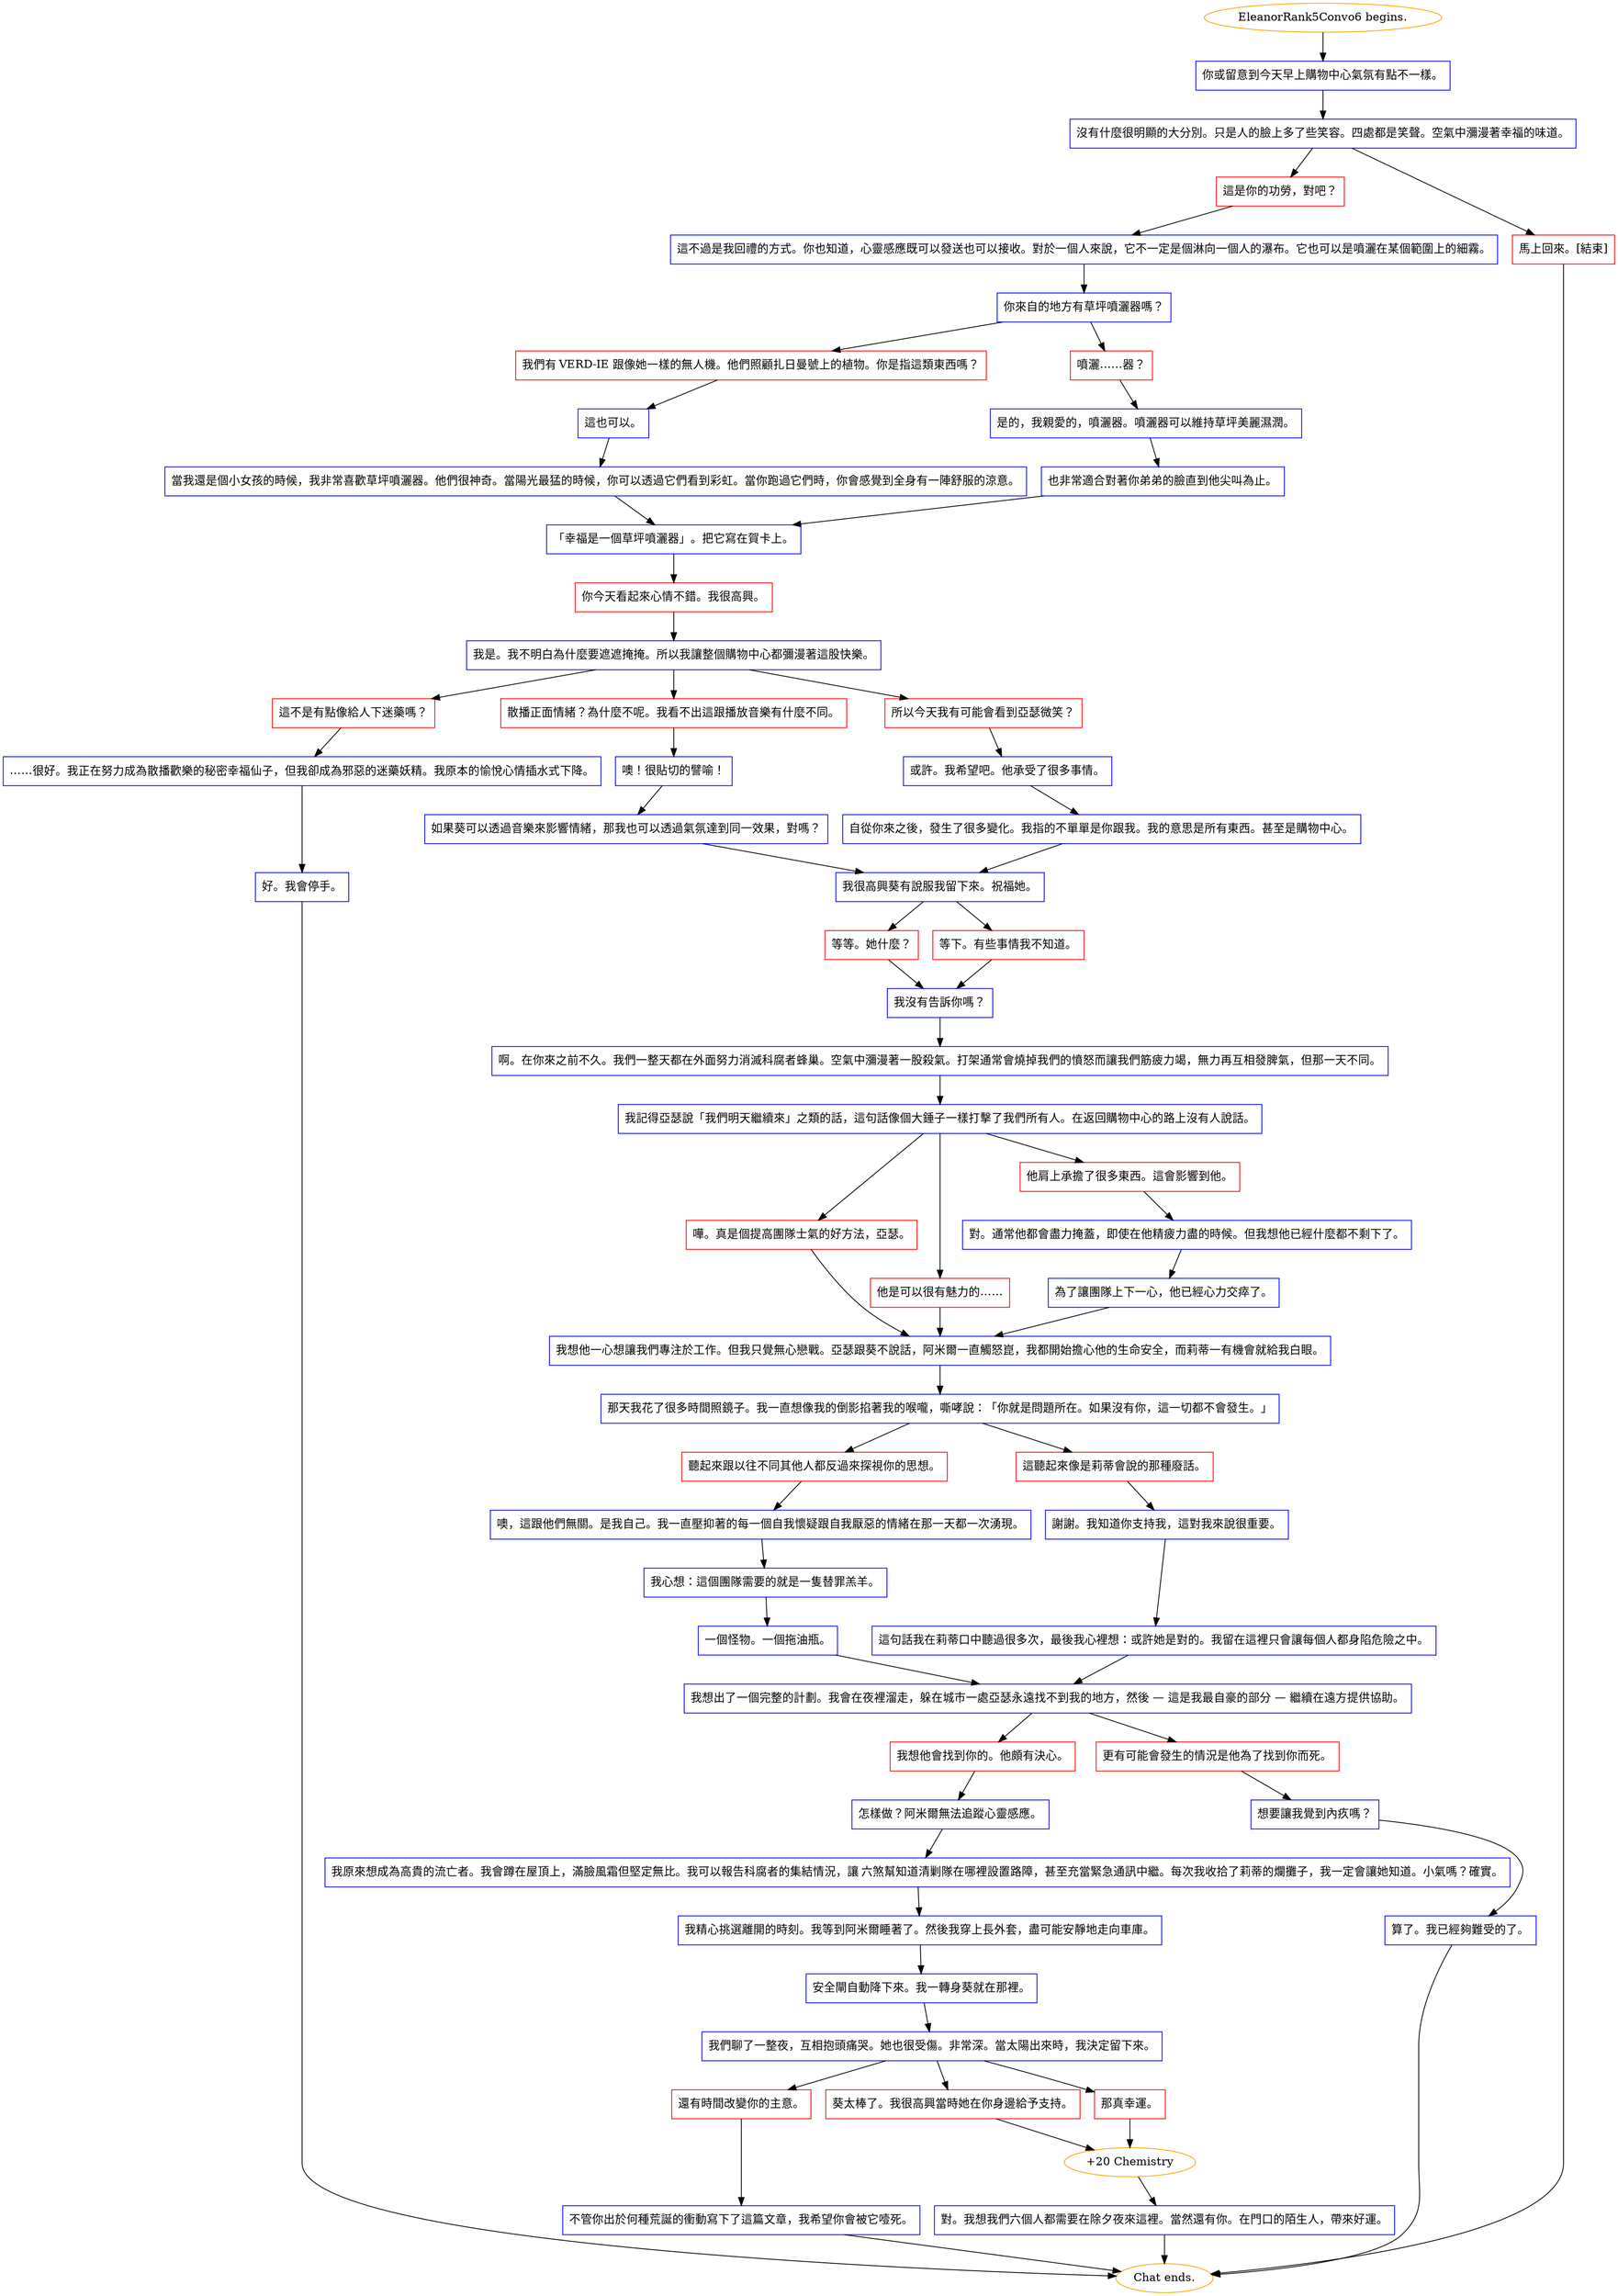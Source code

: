 digraph {
	"EleanorRank5Convo6 begins." [color=orange];
		"EleanorRank5Convo6 begins." -> j2924182067;
	j2924182067 [label="你或留意到今天早上購物中心氣氛有點不一樣。",shape=box,color=blue];
		j2924182067 -> j3080650544;
	j3080650544 [label="沒有什麼很明顯的大分別。只是人的臉上多了些笑容。四處都是笑聲。空氣中瀰漫著幸福的味道。",shape=box,color=blue];
		j3080650544 -> j964325896;
		j3080650544 -> j3682674855;
	j964325896 [label="這是你的功勞，對吧？",shape=box,color=red];
		j964325896 -> j2953901145;
	j3682674855 [label="馬上回來。[結束]",shape=box,color=red];
		j3682674855 -> "Chat ends.";
	j2953901145 [label="這不過是我回禮的方式。你也知道，心靈感應既可以發送也可以接收。對於一個人來說，它不一定是個淋向一個人的瀑布。它也可以是噴灑在某個範圍上的細霧。",shape=box,color=blue];
		j2953901145 -> j2761688781;
	"Chat ends." [color=orange];
	j2761688781 [label="你來自的地方有草坪噴灑器嗎？",shape=box,color=blue];
		j2761688781 -> j1622633475;
		j2761688781 -> j4141354556;
	j1622633475 [label="我們有 VERD-IE 跟像她一樣的無人機。他們照顧扎日曼號上的植物。你是指這類東西嗎？",shape=box,color=red];
		j1622633475 -> j863359632;
	j4141354556 [label="噴灑……器？",shape=box,color=red];
		j4141354556 -> j38853157;
	j863359632 [label="這也可以。",shape=box,color=blue];
		j863359632 -> j3079124873;
	j38853157 [label="是的，我親愛的，噴灑器。噴灑器可以維持草坪美麗濕潤。",shape=box,color=blue];
		j38853157 -> j630068497;
	j3079124873 [label="當我還是個小女孩的時候，我非常喜歡草坪噴灑器。他們很神奇。當陽光最猛的時候，你可以透過它們看到彩虹。當你跑過它們時，你會感覺到全身有一陣舒服的涼意。",shape=box,color=blue];
		j3079124873 -> j3330839942;
	j630068497 [label="也非常適合對著你弟弟的臉直到他尖叫為止。",shape=box,color=blue];
		j630068497 -> j3330839942;
	j3330839942 [label="「幸福是一個草坪噴灑器」。把它寫在賀卡上。",shape=box,color=blue];
		j3330839942 -> j969221772;
	j969221772 [label="你今天看起來心情不錯。我很高興。",shape=box,color=red];
		j969221772 -> j366015521;
	j366015521 [label="我是。我不明白為什麼要遮遮掩掩。所以我讓整個購物中心都彌漫著這股快樂。",shape=box,color=blue];
		j366015521 -> j172435198;
		j366015521 -> j3807620356;
		j366015521 -> j3037548705;
	j172435198 [label="這不是有點像給人下迷藥嗎？",shape=box,color=red];
		j172435198 -> j2174245141;
	j3807620356 [label="散播正面情緒？為什麼不呢。我看不出這跟播放音樂有什麼不同。",shape=box,color=red];
		j3807620356 -> j1965409316;
	j3037548705 [label="所以今天我有可能會看到亞瑟微笑？",shape=box,color=red];
		j3037548705 -> j1083211102;
	j2174245141 [label="……很好。我正在努力成為散播歡樂的秘密幸福仙子，但我卻成為邪惡的迷藥妖精。我原本的愉悅心情插水式下降。",shape=box,color=blue];
		j2174245141 -> j547306653;
	j1965409316 [label="噢！很貼切的譬喻！",shape=box,color=blue];
		j1965409316 -> j4010043194;
	j1083211102 [label="或許。我希望吧。他承受了很多事情。",shape=box,color=blue];
		j1083211102 -> j2282241831;
	j547306653 [label="好。我會停手。",shape=box,color=blue];
		j547306653 -> "Chat ends.";
	j4010043194 [label="如果葵可以透過音樂來影響情緒，那我也可以透過氣氛達到同一效果，對嗎？",shape=box,color=blue];
		j4010043194 -> j2594708052;
	j2282241831 [label="自從你來之後，發生了很多變化。我指的不單單是你跟我。我的意思是所有東西。甚至是購物中心。",shape=box,color=blue];
		j2282241831 -> j2594708052;
	j2594708052 [label="我很高興葵有說服我留下來。祝福她。",shape=box,color=blue];
		j2594708052 -> j2037485755;
		j2594708052 -> j3484760297;
	j2037485755 [label="等等。她什麼？",shape=box,color=red];
		j2037485755 -> j1926018754;
	j3484760297 [label="等下。有些事情我不知道。",shape=box,color=red];
		j3484760297 -> j1926018754;
	j1926018754 [label="我沒有告訴你嗎？",shape=box,color=blue];
		j1926018754 -> j1056423064;
	j1056423064 [label="啊。在你來之前不久。我們一整天都在外面努力消滅科腐者蜂巢。空氣中瀰漫著一股殺氣。打架通常會燒掉我們的憤怒而讓我們筋疲力竭，無力再互相發脾氣，但那一天不同。",shape=box,color=blue];
		j1056423064 -> j2703445931;
	j2703445931 [label="我記得亞瑟說「我們明天繼續來」之類的話，這句話像個大錘子一樣打擊了我們所有人。在返回購物中心的路上沒有人說話。",shape=box,color=blue];
		j2703445931 -> j2228188151;
		j2703445931 -> j2080587933;
		j2703445931 -> j132307908;
	j2228188151 [label="嘩。真是個提高團隊士氣的好方法，亞瑟。",shape=box,color=red];
		j2228188151 -> j866511138;
	j2080587933 [label="他是可以很有魅力的……",shape=box,color=red];
		j2080587933 -> j866511138;
	j132307908 [label="他肩上承擔了很多東西。這會影響到他。",shape=box,color=red];
		j132307908 -> j1307769906;
	j866511138 [label="我想他一心想讓我們專注於工作。但我只覺無心戀戰。亞瑟跟葵不說話，阿米爾一直觸怒崑，我都開始擔心他的生命安全，而莉蒂一有機會就給我白眼。",shape=box,color=blue];
		j866511138 -> j2171278986;
	j1307769906 [label="對。通常他都會盡力掩蓋，即使在他精疲力盡的時候。但我想他已經什麼都不剩下了。",shape=box,color=blue];
		j1307769906 -> j3947382268;
	j2171278986 [label="那天我花了很多時間照鏡子。我一直想像我的倒影掐著我的喉嚨，嘶哮說：「你就是問題所在。如果沒有你，這一切都不會發生。」",shape=box,color=blue];
		j2171278986 -> j1526177320;
		j2171278986 -> j420093049;
	j3947382268 [label="為了讓團隊上下一心，他已經心力交瘁了。",shape=box,color=blue];
		j3947382268 -> j866511138;
	j1526177320 [label="聽起來跟以往不同其他人都反過來探視你的思想。",shape=box,color=red];
		j1526177320 -> j2904708345;
	j420093049 [label="這聽起來像是莉蒂會說的那種廢話。",shape=box,color=red];
		j420093049 -> j2240299479;
	j2904708345 [label="噢，這跟他們無關。是我自己。我一直壓抑著的每一個自我懷疑跟自我厭惡的情緒在那一天都一次湧現。",shape=box,color=blue];
		j2904708345 -> j1872308948;
	j2240299479 [label="謝謝。我知道你支持我，這對我來說很重要。",shape=box,color=blue];
		j2240299479 -> j3342938472;
	j1872308948 [label="我心想：這個團隊需要的就是一隻替罪羔羊。",shape=box,color=blue];
		j1872308948 -> j1025468259;
	j3342938472 [label="這句話我在莉蒂口中聽過很多次，最後我心裡想：或許她是對的。我留在這裡只會讓每個人都身陷危險之中。",shape=box,color=blue];
		j3342938472 -> j322289695;
	j1025468259 [label="一個怪物。一個拖油瓶。",shape=box,color=blue];
		j1025468259 -> j322289695;
	j322289695 [label="我想出了一個完整的計劃。我會在夜裡溜走，躲在城市一處亞瑟永遠找不到我的地方，然後 — 這是我最自豪的部分 — 繼續在遠方提供協助。",shape=box,color=blue];
		j322289695 -> j2168651831;
		j322289695 -> j595165360;
	j2168651831 [label="我想他會找到你的。他頗有決心。",shape=box,color=red];
		j2168651831 -> j2726860015;
	j595165360 [label="更有可能會發生的情況是他為了找到你而死。",shape=box,color=red];
		j595165360 -> j2948262316;
	j2726860015 [label="怎樣做？阿米爾無法追蹤心靈感應。",shape=box,color=blue];
		j2726860015 -> j2694008159;
	j2948262316 [label="想要讓我覺到內疚嗎？",shape=box,color=blue];
		j2948262316 -> j2342532643;
	j2694008159 [label="我原來想成為高貴的流亡者。我會蹲在屋頂上，滿臉風霜但堅定無比。我可以報告科腐者的集結情況，讓 六煞幫知道清剿隊在哪裡設置路障，甚至充當緊急通訊中繼。每次我收拾了莉蒂的爛攤子，我一定會讓她知道。小氣嗎？確實。",shape=box,color=blue];
		j2694008159 -> j740065920;
	j2342532643 [label="算了。我已經夠難受的了。",shape=box,color=blue];
		j2342532643 -> "Chat ends.";
	j740065920 [label="我精心挑選離開的時刻。我等到阿米爾睡著了。然後我穿上長外套，盡可能安靜地走向車庫。",shape=box,color=blue];
		j740065920 -> j1861533305;
	j1861533305 [label="安全閘自動降下來。我一轉身葵就在那裡。",shape=box,color=blue];
		j1861533305 -> j3715117537;
	j3715117537 [label="我們聊了一整夜，互相抱頭痛哭。她也很受傷。非常深。當太陽出來時，我決定留下來。",shape=box,color=blue];
		j3715117537 -> j3363817646;
		j3715117537 -> j1995170509;
		j3715117537 -> j638117225;
	j3363817646 [label="還有時間改變你的主意。",shape=box,color=red];
		j3363817646 -> j2443651405;
	j1995170509 [label="葵太棒了。我很高興當時她在你身邊給予支持。",shape=box,color=red];
		j1995170509 -> j1585881781;
	j638117225 [label="那真幸運。",shape=box,color=red];
		j638117225 -> j1585881781;
	j2443651405 [label="不管你出於何種荒誕的衝動寫下了這篇文章，我希望你會被它噎死。",shape=box,color=blue];
		j2443651405 -> "Chat ends.";
	j1585881781 [label="+20 Chemistry",color=orange];
		j1585881781 -> j1226139041;
	j1226139041 [label="對。我想我們六個人都需要在除夕夜來這裡。當然還有你。在門口的陌生人，帶來好運。",shape=box,color=blue];
		j1226139041 -> "Chat ends.";
}
